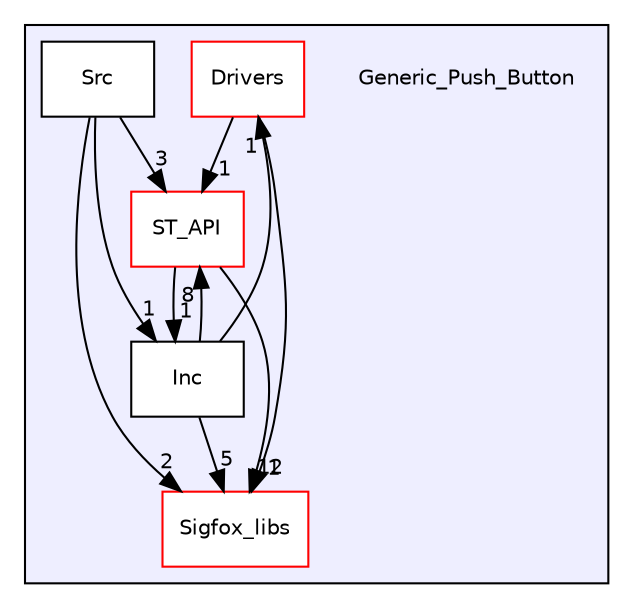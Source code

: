 digraph "C:/Generic_Push_Button" {
  compound=true
  node [ fontsize="10", fontname="Helvetica"];
  edge [ labelfontsize="10", labelfontname="Helvetica"];
  subgraph clusterdir_00a68528b393d3b678ff8a9fe59ce2e1 {
    graph [ bgcolor="#eeeeff", pencolor="black", label="" URL="dir_00a68528b393d3b678ff8a9fe59ce2e1.html"];
    dir_00a68528b393d3b678ff8a9fe59ce2e1 [shape=plaintext label="Generic_Push_Button"];
    dir_bfcb9b59d5a79fef99b63003bd588650 [shape=box label="Drivers" color="red" fillcolor="white" style="filled" URL="dir_bfcb9b59d5a79fef99b63003bd588650.html"];
    dir_71dea21847ce39c42904651b7ed91dda [shape=box label="Inc" color="black" fillcolor="white" style="filled" URL="dir_71dea21847ce39c42904651b7ed91dda.html"];
    dir_1a536925bd7386c694430b43ba783044 [shape=box label="Sigfox_libs" color="red" fillcolor="white" style="filled" URL="dir_1a536925bd7386c694430b43ba783044.html"];
    dir_00c95e35d9ca96378904f8597810e51a [shape=box label="Src" color="black" fillcolor="white" style="filled" URL="dir_00c95e35d9ca96378904f8597810e51a.html"];
    dir_c4d9a9c269c47f78f32b38b2f4649794 [shape=box label="ST_API" color="red" fillcolor="white" style="filled" URL="dir_c4d9a9c269c47f78f32b38b2f4649794.html"];
  }
  dir_bfcb9b59d5a79fef99b63003bd588650->dir_c4d9a9c269c47f78f32b38b2f4649794 [headlabel="1", labeldistance=1.5 headhref="dir_000001_000016.html"];
  dir_bfcb9b59d5a79fef99b63003bd588650->dir_1a536925bd7386c694430b43ba783044 [headlabel="1", labeldistance=1.5 headhref="dir_000001_000013.html"];
  dir_c4d9a9c269c47f78f32b38b2f4649794->dir_71dea21847ce39c42904651b7ed91dda [headlabel="1", labeldistance=1.5 headhref="dir_000016_000012.html"];
  dir_c4d9a9c269c47f78f32b38b2f4649794->dir_1a536925bd7386c694430b43ba783044 [headlabel="12", labeldistance=1.5 headhref="dir_000016_000013.html"];
  dir_00c95e35d9ca96378904f8597810e51a->dir_c4d9a9c269c47f78f32b38b2f4649794 [headlabel="3", labeldistance=1.5 headhref="dir_000015_000016.html"];
  dir_00c95e35d9ca96378904f8597810e51a->dir_71dea21847ce39c42904651b7ed91dda [headlabel="1", labeldistance=1.5 headhref="dir_000015_000012.html"];
  dir_00c95e35d9ca96378904f8597810e51a->dir_1a536925bd7386c694430b43ba783044 [headlabel="2", labeldistance=1.5 headhref="dir_000015_000013.html"];
  dir_71dea21847ce39c42904651b7ed91dda->dir_bfcb9b59d5a79fef99b63003bd588650 [headlabel="1", labeldistance=1.5 headhref="dir_000012_000001.html"];
  dir_71dea21847ce39c42904651b7ed91dda->dir_c4d9a9c269c47f78f32b38b2f4649794 [headlabel="8", labeldistance=1.5 headhref="dir_000012_000016.html"];
  dir_71dea21847ce39c42904651b7ed91dda->dir_1a536925bd7386c694430b43ba783044 [headlabel="5", labeldistance=1.5 headhref="dir_000012_000013.html"];
}
